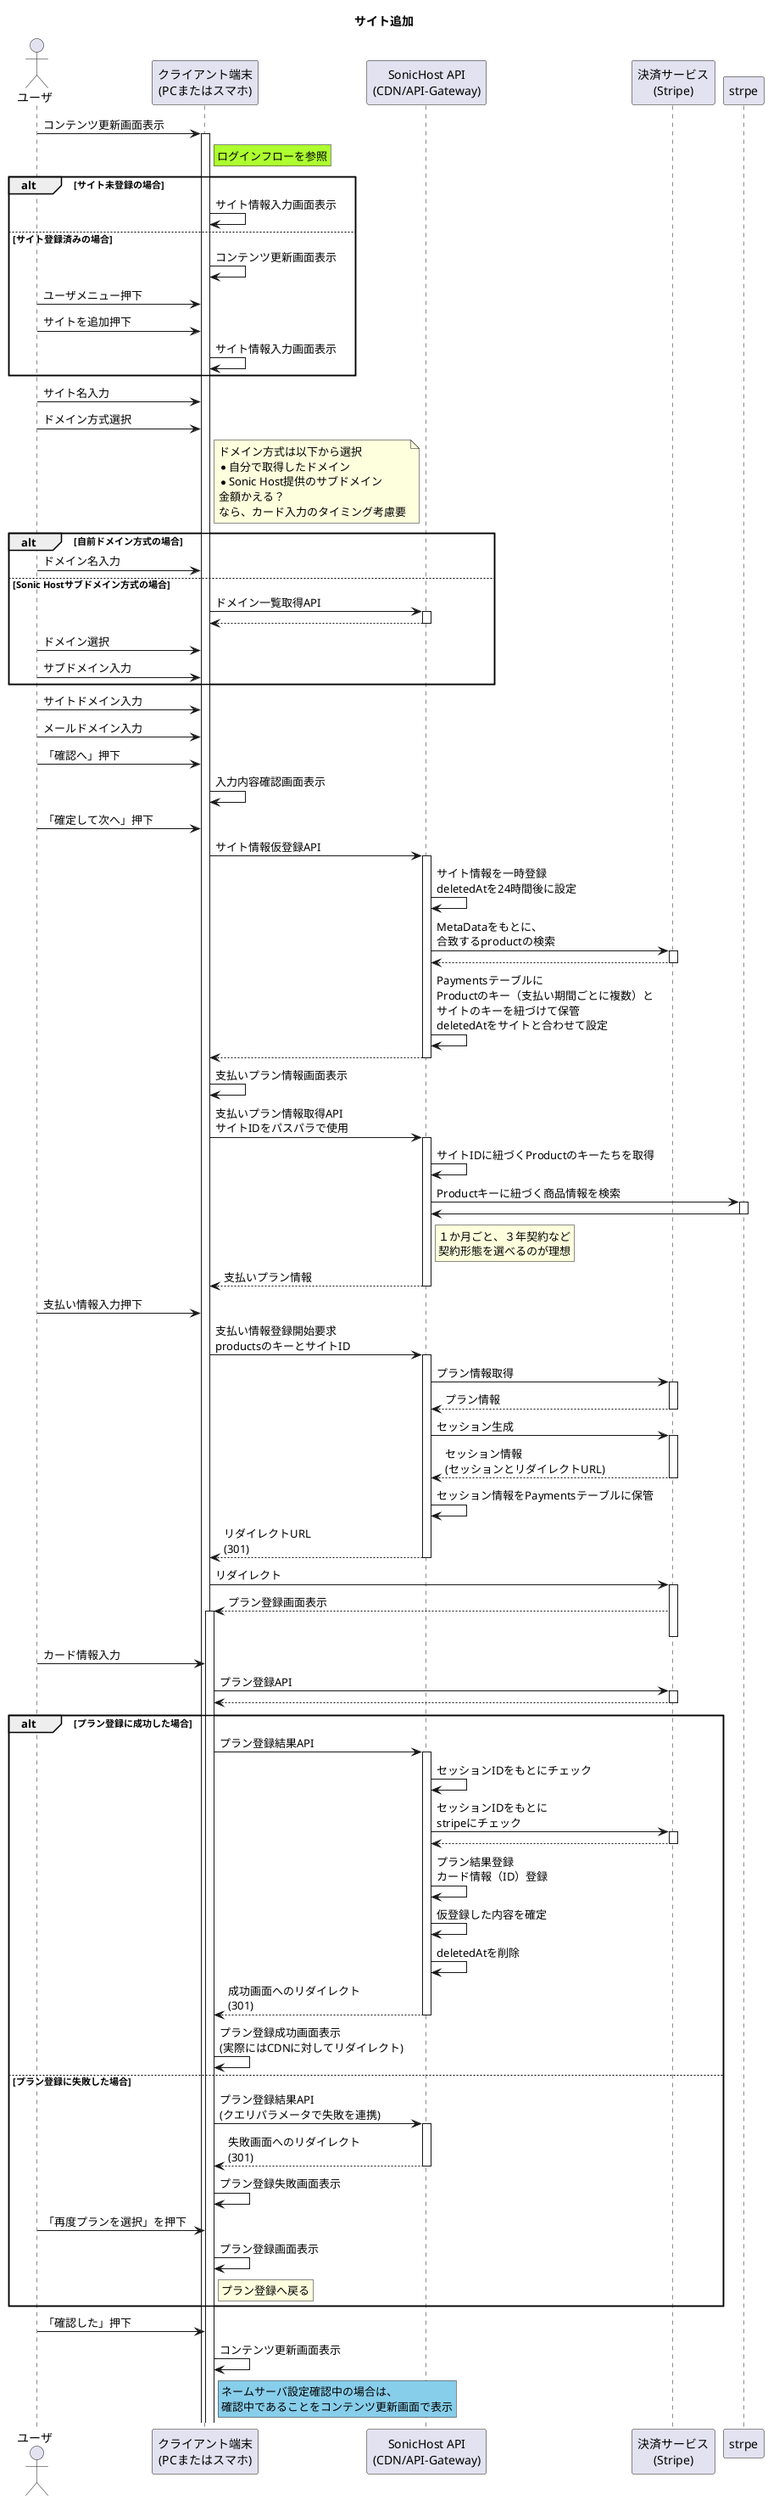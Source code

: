 @startuml  サイト追加
title サイト追加

' アクター定義
actor "ユーザ" as user
participant "クライアント端末\n(PCまたはスマホ)" as device
participant "SonicHost API\n(CDN/API-Gateway)" as api
participant "決済サービス\n(Stripe)" as stripe


user -> device ++: コンテンツ更新画面表示
rnote right of device #GreenYellow
    ログインフローを参照
end note
alt サイト未登録の場合
    device -> device : サイト情報入力画面表示
else サイト登録済みの場合
    device -> device : コンテンツ更新画面表示
    user -> device : ユーザメニュー押下
    user -> device : サイトを追加押下
    device -> device : サイト情報入力画面表示
end
user -> device : サイト名入力
user -> device : ドメイン方式選択
note right of device 
    ドメイン方式は以下から選択
    * 自分で取得したドメイン
    * Sonic Host提供のサブドメイン
    金額かえる？
    なら、カード入力のタイミング考慮要
end note
alt 自前ドメイン方式の場合
    user -> device : ドメイン名入力
else Sonic Hostサブドメイン方式の場合
    device -> api ++ : ドメイン一覧取得API
    device <-- api -- 
    user -> device : ドメイン選択
    user -> device : サブドメイン入力
end 
user -> device : サイトドメイン入力
user -> device : メールドメイン入力
user -> device : 「確認へ」押下
device -> device : 入力内容確認画面表示

user -> device : 「確定して次へ」押下
device -> api ++ : サイト情報仮登録API
api -> api  : サイト情報を一時登録\ndeletedAtを24時間後に設定
api -> stripe ++ : MetaDataをもとに、\n合致するproductの検索
api <-- stripe --
api -> api : Paymentsテーブルに\nProductのキー（支払い期間ごとに複数）と\nサイトのキーを紐づけて保管\ndeletedAtをサイトと合わせて設定
device <-- api -- 
device -> device : 支払いプラン情報画面表示
device -> api ++ : 支払いプラン情報取得API\nサイトIDをパスパラで使用
api -> api : サイトIDに紐づくProductのキーたちを取得
api -> strpe ++ : Productキーに紐づく商品情報を検索
api <- strpe --
rnote right of api
    １か月ごと、３年契約など
    契約形態を選べるのが理想
end note
device <-- api -- : 支払いプラン情報
user -> device : 支払い情報入力押下
device -> api ++ : 支払い情報登録開始要求\nproductsのキーとサイトID
api -> stripe ++ : プラン情報取得
api <-- stripe -- : プラン情報
api -> stripe ++ : セッション生成
api <-- stripe -- : セッション情報\n(セッションとリダイレクトURL)
api -> api : セッション情報をPaymentsテーブルに保管
device <-- api -- : リダイレクトURL\n(301)
device -> stripe ++ : リダイレクト
device <-- stripe ++-- : プラン登録画面表示
user -> device : カード情報入力
device -> stripe ++ : プラン登録API
device <-- stripe -- 
alt プラン登録に成功した場合
    device -> api ++ : プラン登録結果API
    api -> api : セッションIDをもとにチェック
    api -> stripe ++ : セッションIDをもとに\nstripeにチェック
    api <-- stripe --
    api -> api : プラン結果登録\nカード情報（ID）登録
    api -> api : 仮登録した内容を確定
    api -> api : deletedAtを削除
    device <-- api -- : 成功画面へのリダイレクト\n(301)
    device -> device : プラン登録成功画面表示\n(実際にはCDNに対してリダイレクト)
else プラン登録に失敗した場合
    device -> api ++ : プラン登録結果API\n(クエリパラメータで失敗を連携)
    device <-- api -- : 失敗画面へのリダイレクト\n(301)
    device -> device : プラン登録失敗画面表示
    user -> device : 「再度プランを選択」を押下
    device -> device : プラン登録画面表示
    rnote right of device 
        プラン登録へ戻る
    end note
end 
user -> device : 「確認した」押下
device -> device : コンテンツ更新画面表示
rnote right of device #SkyBlue
    ネームサーバ設定確認中の場合は、
    確認中であることをコンテンツ更新画面で表示
end note

@enduml